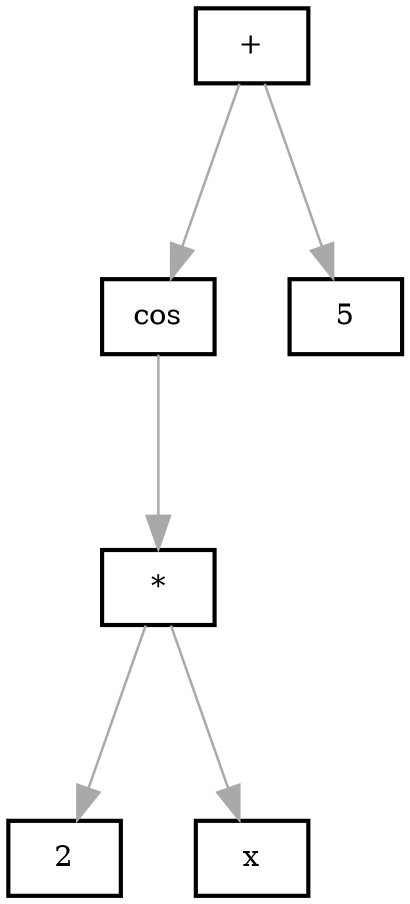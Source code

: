 	digraph
	{
		edge [color     = darkgrey]
		edge [arrowsize = 1.6]
		edge [penwidth  = 1.2]

		graph [penwidth = 2]
		graph [ranksep  = 1.3]
		graph [nodesep  = 0.5]
		graph [style    = "filled"]
		graph [color    = green, fillcolor = lightgreen]

		node [penwidth = 2]
		node [shape    = box]
		node [color    = black, fillcolor = white]

		compound  = true;
		newrank   = true;

		Node0x600002b951c0[label = "+"]
		Node0x600002b951c0 -> Node0x600002b95140

		Node0x600002b95140[label = "cos"]
		Node0x600002b95140 -> Node0x600002b95180

		Node0x600002b95180[label = "*"]
		Node0x600002b95180 -> Node0x600002b95160

		Node0x600002b95160[label = "2"]
		Node0x600002b95180 -> Node0x600002b951a0

		Node0x600002b951a0[label = "x"]
		Node0x600002b951c0 -> Node0x600002b951e0

		Node0x600002b951e0[label = "5"]
	}